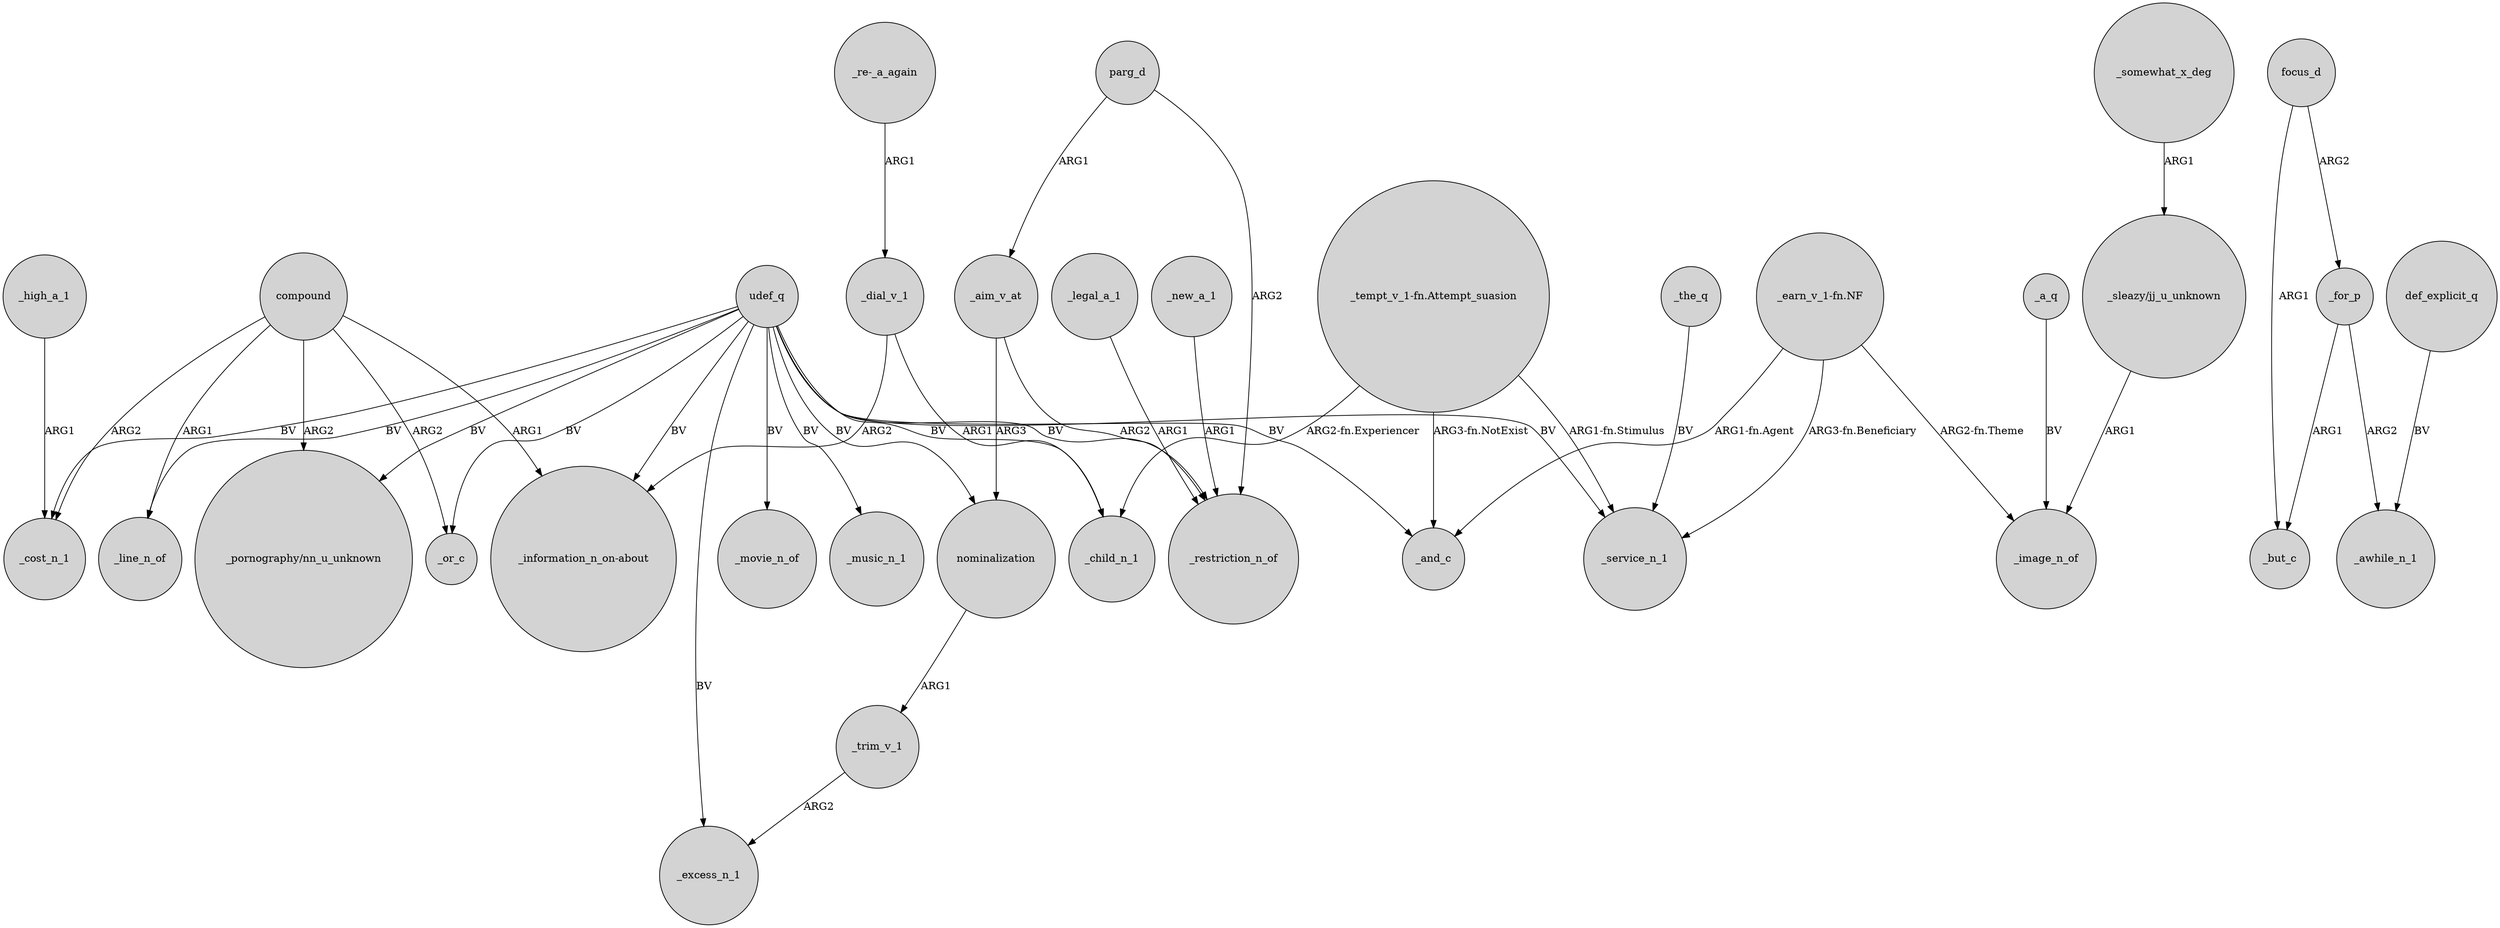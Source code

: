 digraph {
	node [shape=circle style=filled]
	compound -> _or_c [label=ARG2]
	udef_q -> _excess_n_1 [label=BV]
	nominalization -> _trim_v_1 [label=ARG1]
	_for_p -> _but_c [label=ARG1]
	udef_q -> _child_n_1 [label=BV]
	_a_q -> _image_n_of [label=BV]
	parg_d -> _aim_v_at [label=ARG1]
	_the_q -> _service_n_1 [label=BV]
	_legal_a_1 -> _restriction_n_of [label=ARG1]
	_high_a_1 -> _cost_n_1 [label=ARG1]
	_aim_v_at -> nominalization [label=ARG3]
	udef_q -> _movie_n_of [label=BV]
	"_earn_v_1-fn.NF" -> _image_n_of [label="ARG2-fn.Theme"]
	udef_q -> _restriction_n_of [label=BV]
	udef_q -> _cost_n_1 [label=BV]
	udef_q -> _or_c [label=BV]
	focus_d -> _for_p [label=ARG2]
	"_tempt_v_1-fn.Attempt_suasion" -> _child_n_1 [label="ARG2-fn.Experiencer"]
	_trim_v_1 -> _excess_n_1 [label=ARG2]
	udef_q -> "_information_n_on-about" [label=BV]
	_aim_v_at -> _restriction_n_of [label=ARG2]
	parg_d -> _restriction_n_of [label=ARG2]
	_somewhat_x_deg -> "_sleazy/jj_u_unknown" [label=ARG1]
	def_explicit_q -> _awhile_n_1 [label=BV]
	udef_q -> "_pornography/nn_u_unknown" [label=BV]
	compound -> _line_n_of [label=ARG1]
	"_sleazy/jj_u_unknown" -> _image_n_of [label=ARG1]
	udef_q -> _service_n_1 [label=BV]
	"_tempt_v_1-fn.Attempt_suasion" -> _and_c [label="ARG3-fn.NotExist"]
	_for_p -> _awhile_n_1 [label=ARG2]
	udef_q -> _line_n_of [label=BV]
	udef_q -> _music_n_1 [label=BV]
	"_tempt_v_1-fn.Attempt_suasion" -> _service_n_1 [label="ARG1-fn.Stimulus"]
	udef_q -> nominalization [label=BV]
	_dial_v_1 -> "_information_n_on-about" [label=ARG2]
	"_re-_a_again" -> _dial_v_1 [label=ARG1]
	compound -> _cost_n_1 [label=ARG2]
	compound -> "_pornography/nn_u_unknown" [label=ARG2]
	focus_d -> _but_c [label=ARG1]
	"_earn_v_1-fn.NF" -> _and_c [label="ARG1-fn.Agent"]
	udef_q -> _and_c [label=BV]
	compound -> "_information_n_on-about" [label=ARG1]
	_new_a_1 -> _restriction_n_of [label=ARG1]
	"_earn_v_1-fn.NF" -> _service_n_1 [label="ARG3-fn.Beneficiary"]
	_dial_v_1 -> _child_n_1 [label=ARG1]
}
